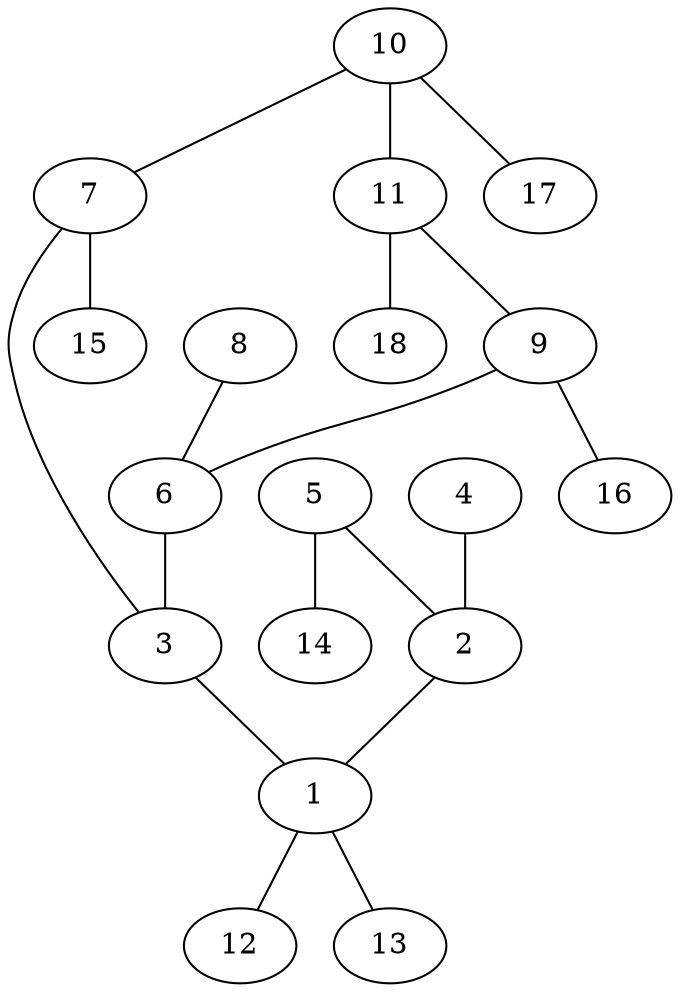 graph molecule_2847 {
	1	 [chem=C];
	12	 [chem=H];
	1 -- 12	 [valence=1];
	13	 [chem=H];
	1 -- 13	 [valence=1];
	2	 [chem=C];
	2 -- 1	 [valence=1];
	3	 [chem=C];
	3 -- 1	 [valence=1];
	4	 [chem=O];
	4 -- 2	 [valence=2];
	5	 [chem=O];
	5 -- 2	 [valence=1];
	14	 [chem=H];
	5 -- 14	 [valence=1];
	6	 [chem=C];
	6 -- 3	 [valence=2];
	7	 [chem=C];
	7 -- 3	 [valence=1];
	15	 [chem=H];
	7 -- 15	 [valence=1];
	8	 [chem=Cl];
	8 -- 6	 [valence=1];
	9	 [chem=C];
	9 -- 6	 [valence=1];
	16	 [chem=H];
	9 -- 16	 [valence=1];
	10	 [chem=C];
	10 -- 7	 [valence=2];
	11	 [chem=C];
	10 -- 11	 [valence=1];
	17	 [chem=H];
	10 -- 17	 [valence=1];
	11 -- 9	 [valence=2];
	18	 [chem=H];
	11 -- 18	 [valence=1];
}
